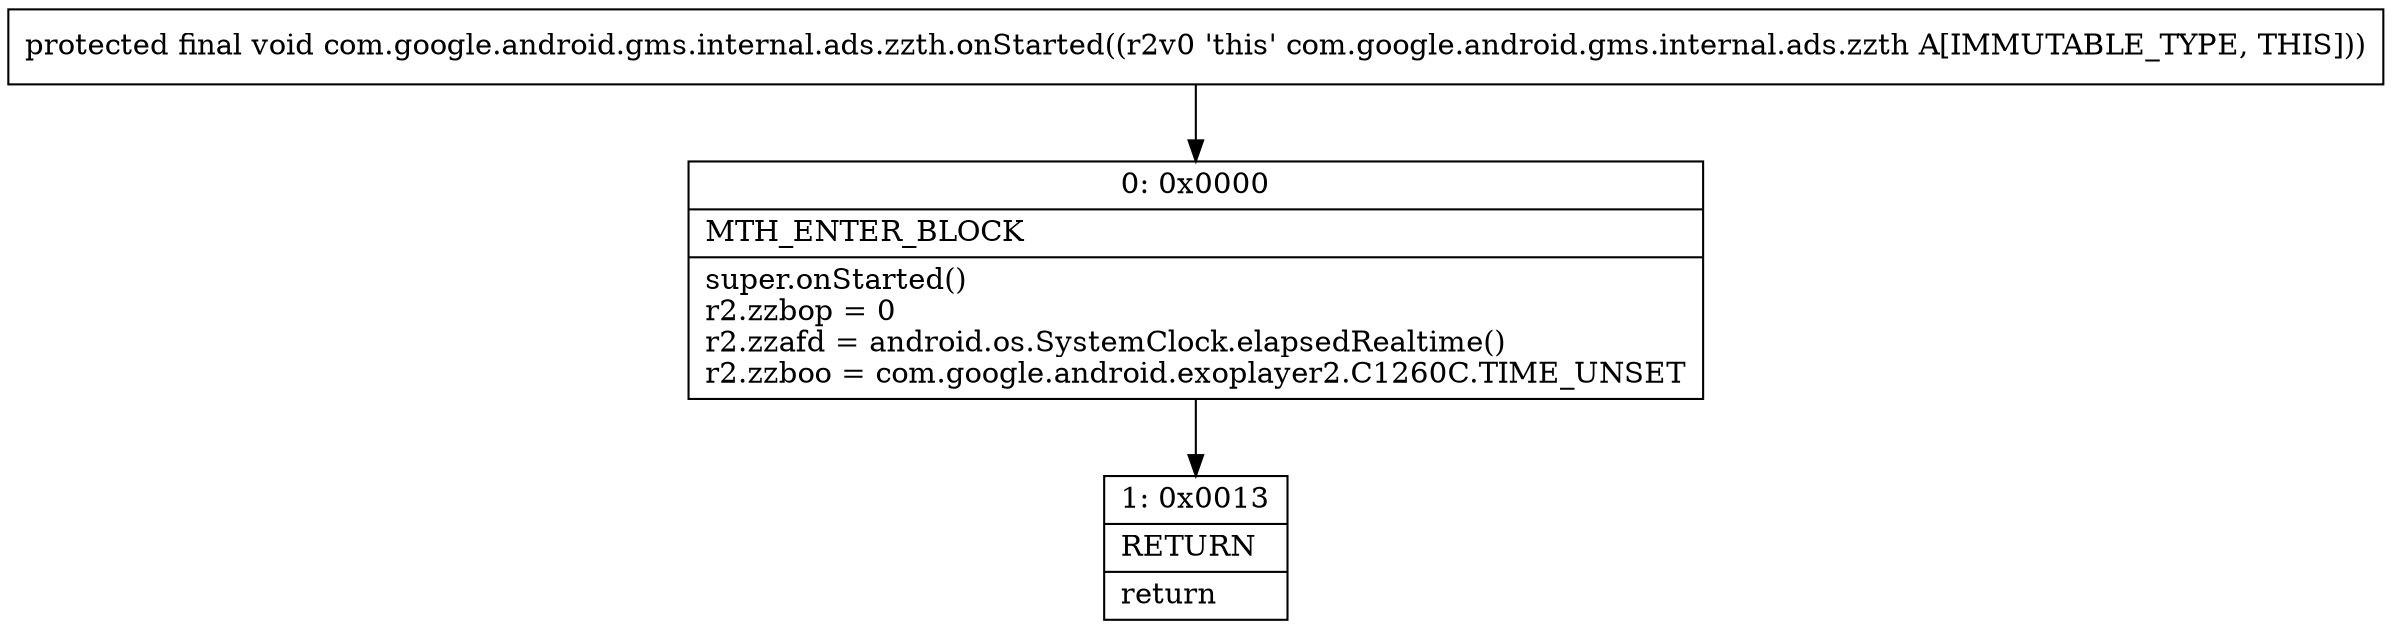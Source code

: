 digraph "CFG forcom.google.android.gms.internal.ads.zzth.onStarted()V" {
Node_0 [shape=record,label="{0\:\ 0x0000|MTH_ENTER_BLOCK\l|super.onStarted()\lr2.zzbop = 0\lr2.zzafd = android.os.SystemClock.elapsedRealtime()\lr2.zzboo = com.google.android.exoplayer2.C1260C.TIME_UNSET\l}"];
Node_1 [shape=record,label="{1\:\ 0x0013|RETURN\l|return\l}"];
MethodNode[shape=record,label="{protected final void com.google.android.gms.internal.ads.zzth.onStarted((r2v0 'this' com.google.android.gms.internal.ads.zzth A[IMMUTABLE_TYPE, THIS])) }"];
MethodNode -> Node_0;
Node_0 -> Node_1;
}

